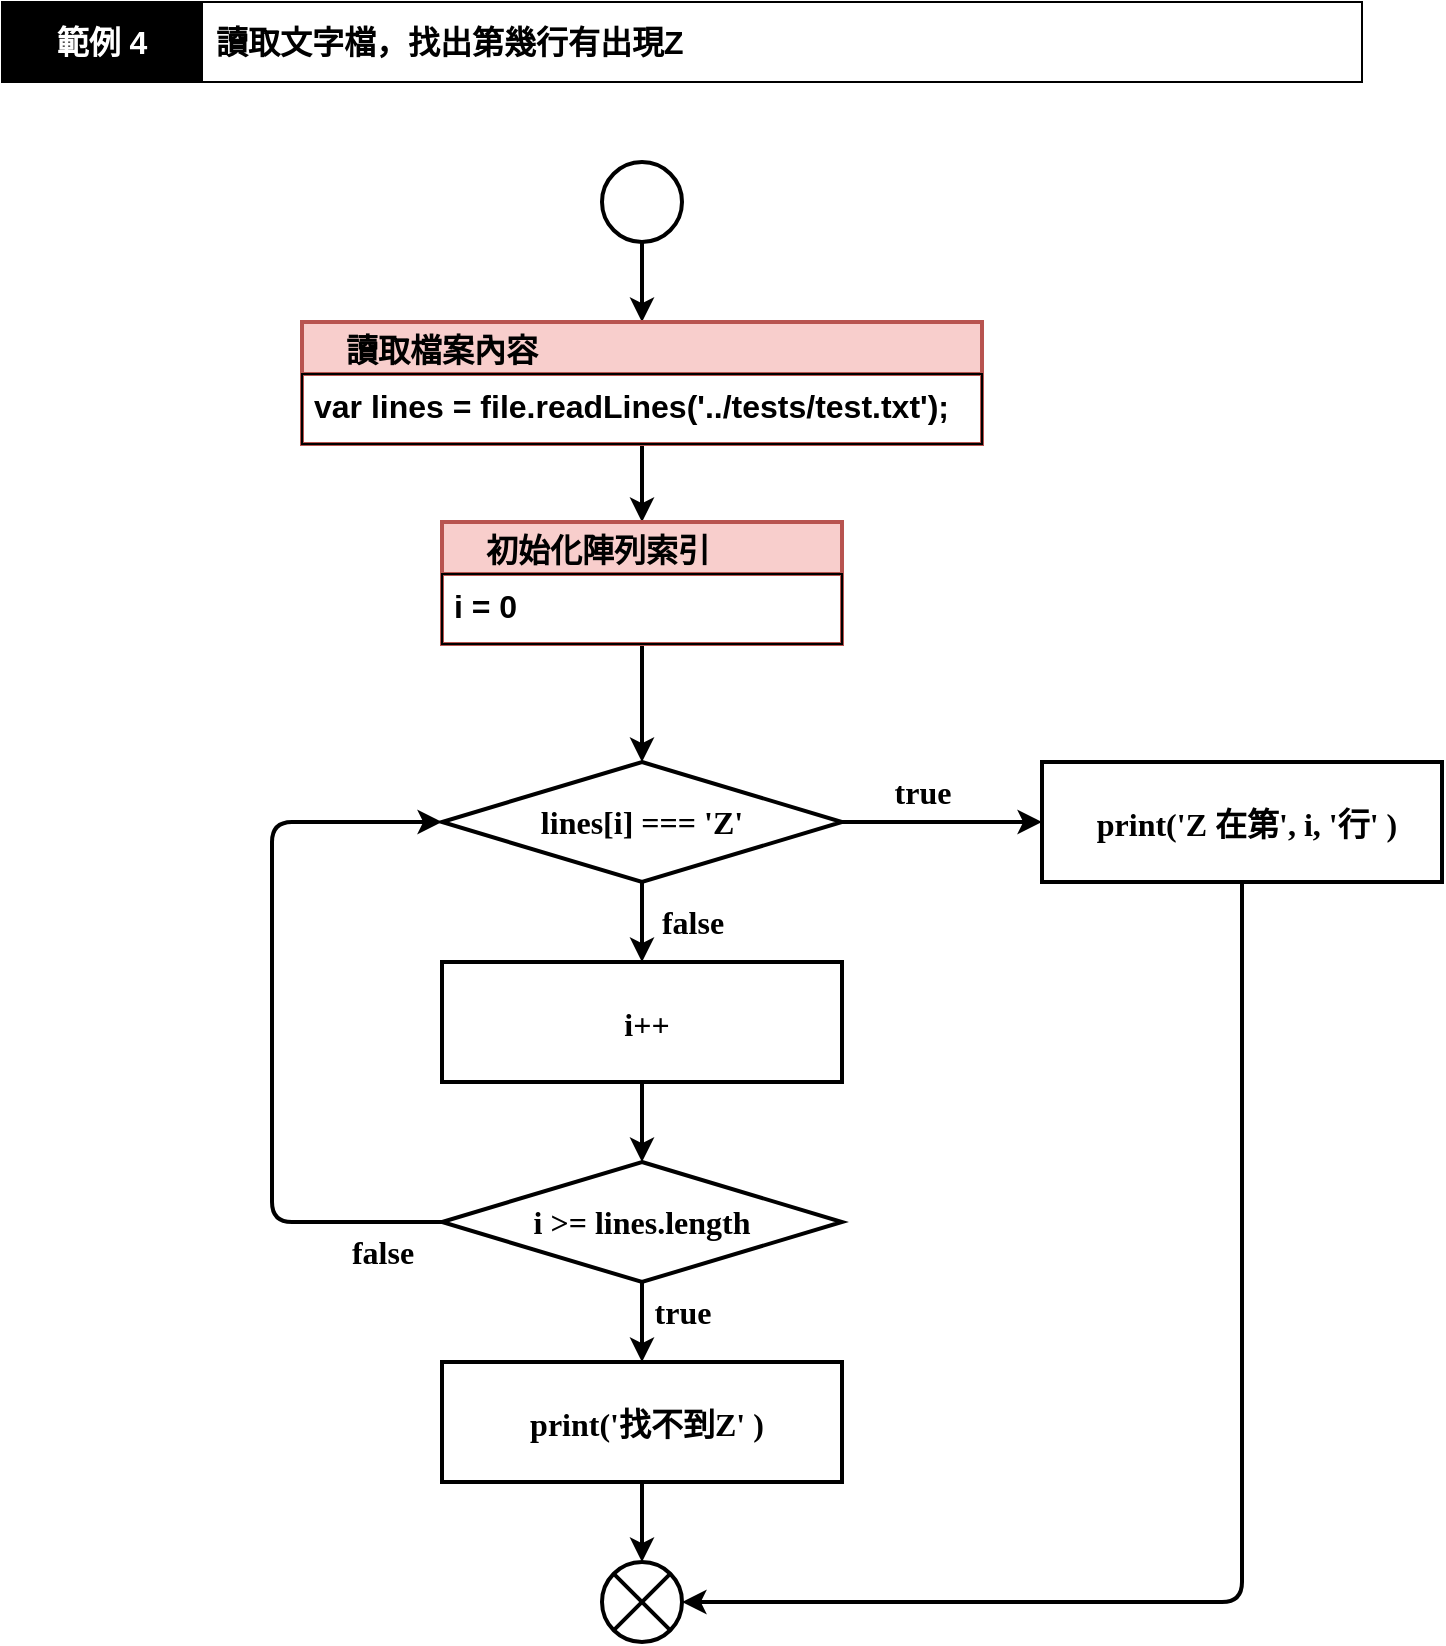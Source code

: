<mxfile compressed="false" version="20.3.0" type="device" pages="2">
  <diagram id="zHJoLA6md0Yeo67uzJwa" name="第1頁">
    <mxGraphModel dx="782" dy="539" grid="1" gridSize="5" guides="0" tooltips="1" connect="1" arrows="1" fold="1" page="1" pageScale="1" pageWidth="827" pageHeight="1169" math="0" shadow="0">
      <root>
        <mxCell id="0" />
        <mxCell id="1" parent="0" />
        <mxCell id="m3pfPtTyuK7HYTcpv6uo-1" style="edgeStyle=orthogonalEdgeStyle;rounded=1;sketch=0;orthogonalLoop=1;jettySize=auto;html=1;fontFamily=Helvetica;fontSize=16;strokeWidth=2;exitX=0.5;exitY=1;exitDx=0;exitDy=0;fontStyle=1" parent="1" source="m3pfPtTyuK7HYTcpv6uo-2" target="ai_2cDfEiX9HVFkp-4g_-1" edge="1">
          <mxGeometry relative="1" as="geometry">
            <mxPoint x="330" y="20" as="sourcePoint" />
            <mxPoint x="360.0" y="180" as="targetPoint" />
          </mxGeometry>
        </mxCell>
        <object label="" type="ENTRY_POINT" id="m3pfPtTyuK7HYTcpv6uo-2">
          <mxCell style="ellipse;fontStyle=1;fontSize=16;sketch=0;rounded=1;align=left;fontFamily=Helvetica;strokeWidth=2;shadow=0;html=0;" parent="1" vertex="1">
            <mxGeometry x="340" y="100" width="40" height="40" as="geometry" />
          </mxCell>
        </object>
        <object label="" type="EXIT_POINT" id="m3pfPtTyuK7HYTcpv6uo-22">
          <mxCell style="shape=sumEllipse;perimeter=ellipsePerimeter;backgroundOutline=1;fontStyle=1;fontSize=16;sketch=0;rounded=1;fontFamily=Tahoma;align=left;strokeWidth=2;shadow=0;html=0;" parent="1" vertex="1">
            <mxGeometry x="340" y="800" width="40" height="40" as="geometry" />
          </mxCell>
        </object>
        <mxCell id="UbTHWvcrtNXVTwTKfJbN-1" value="讀取文字檔，找出第幾行有出現Z" style="text;html=1;strokeColor=default;fillColor=none;align=left;verticalAlign=middle;whiteSpace=wrap;rounded=0;spacingLeft=5;strokeWidth=1;fontSize=16;movable=1;resizable=1;rotatable=1;deletable=1;editable=1;connectable=1;fontFamily=Helvetica;fontStyle=1" parent="1" vertex="1">
          <mxGeometry x="140" y="20" width="580" height="40" as="geometry" />
        </mxCell>
        <mxCell id="UbTHWvcrtNXVTwTKfJbN-2" value="範例 4" style="rounded=0;whiteSpace=wrap;html=1;fillColor=#000000;fontColor=#FFFFFF;fontSize=16;fontStyle=1;strokeWidth=1;movable=1;resizable=1;rotatable=1;deletable=1;editable=1;connectable=1;fontFamily=Helvetica;" parent="1" vertex="1">
          <mxGeometry x="40" y="20" width="100" height="40" as="geometry" />
        </mxCell>
        <mxCell id="idDw4R9JF5c2FKg-5Vj5-6" style="edgeStyle=orthogonalEdgeStyle;rounded=0;orthogonalLoop=1;jettySize=auto;html=1;entryX=0.5;entryY=0;entryDx=0;entryDy=0;entryPerimeter=0;fontFamily=Helvetica;fontSize=16;exitX=0.5;exitY=1;exitDx=0;exitDy=0;fontStyle=1;strokeWidth=2;" parent="1" source="ai_2cDfEiX9HVFkp-4g_-4" target="idDw4R9JF5c2FKg-5Vj5-2" edge="1">
          <mxGeometry relative="1" as="geometry">
            <mxPoint x="360" y="340" as="sourcePoint" />
          </mxGeometry>
        </mxCell>
        <mxCell id="idDw4R9JF5c2FKg-5Vj5-5" style="edgeStyle=orthogonalEdgeStyle;rounded=0;orthogonalLoop=1;jettySize=auto;html=1;fontFamily=Tahoma;fontSize=16;entryX=0;entryY=0.5;entryDx=0;entryDy=0;fontStyle=1;strokeWidth=2;" parent="1" source="idDw4R9JF5c2FKg-5Vj5-2" target="idDw4R9JF5c2FKg-5Vj5-3" edge="1">
          <mxGeometry relative="1" as="geometry" />
        </mxCell>
        <mxCell id="idDw4R9JF5c2FKg-5Vj5-8" value="true" style="edgeLabel;html=1;align=center;verticalAlign=middle;resizable=0;points=[];fontSize=16;fontFamily=Tahoma;fontStyle=1" parent="idDw4R9JF5c2FKg-5Vj5-5" vertex="1" connectable="0">
          <mxGeometry x="-0.242" relative="1" as="geometry">
            <mxPoint x="2" y="-15" as="offset" />
          </mxGeometry>
        </mxCell>
        <mxCell id="idDw4R9JF5c2FKg-5Vj5-17" style="edgeStyle=orthogonalEdgeStyle;rounded=0;orthogonalLoop=1;jettySize=auto;html=1;fontFamily=Tahoma;fontSize=16;fontStyle=1;strokeWidth=2;" parent="1" source="idDw4R9JF5c2FKg-5Vj5-2" target="idDw4R9JF5c2FKg-5Vj5-7" edge="1">
          <mxGeometry relative="1" as="geometry" />
        </mxCell>
        <mxCell id="idDw4R9JF5c2FKg-5Vj5-18" value="false" style="edgeLabel;html=1;align=center;verticalAlign=middle;resizable=0;points=[];fontSize=16;fontFamily=Tahoma;fontStyle=1" parent="idDw4R9JF5c2FKg-5Vj5-17" vertex="1" connectable="0">
          <mxGeometry x="0.236" y="-1" relative="1" as="geometry">
            <mxPoint x="26" y="-5" as="offset" />
          </mxGeometry>
        </mxCell>
        <object label="lines[i] === &#39;Z&#39;" type="DECISION" id="idDw4R9JF5c2FKg-5Vj5-2">
          <mxCell style="strokeWidth=2;html=1;shape=mxgraph.flowchart.decision;whiteSpace=wrap;rounded=0;shadow=0;fontFamily=Tahoma;fontSize=16;fontStyle=1" parent="1" vertex="1">
            <mxGeometry x="260" y="400" width="200" height="60" as="geometry" />
          </mxCell>
        </object>
        <mxCell id="idDw4R9JF5c2FKg-5Vj5-4" style="edgeStyle=orthogonalEdgeStyle;rounded=1;orthogonalLoop=1;jettySize=auto;html=1;entryX=1;entryY=0.5;entryDx=0;entryDy=0;fontFamily=Tahoma;fontSize=16;exitX=0.5;exitY=1;exitDx=0;exitDy=0;fontStyle=1;strokeWidth=2;" parent="1" source="idDw4R9JF5c2FKg-5Vj5-3" target="m3pfPtTyuK7HYTcpv6uo-22" edge="1">
          <mxGeometry relative="1" as="geometry" />
        </mxCell>
        <object label="print(&#39;Z 在第&#39;, i, &#39;行&#39; )" type="PROCESS" id="idDw4R9JF5c2FKg-5Vj5-3">
          <mxCell style="fontSize=16;fontStyle=1;sketch=0;rounded=0;fontFamily=Tahoma;align=center;strokeWidth=2;arcSize=7;shadow=0;html=0;spacingLeft=5;verticalAlign=middle;spacingTop=0;spacing=5;" parent="1" vertex="1">
            <mxGeometry x="560" y="400" width="200" height="60" as="geometry" />
          </mxCell>
        </object>
        <mxCell id="idDw4R9JF5c2FKg-5Vj5-14" style="edgeStyle=orthogonalEdgeStyle;rounded=0;orthogonalLoop=1;jettySize=auto;html=1;fontFamily=Tahoma;fontSize=16;fontStyle=1;strokeWidth=2;" parent="1" source="idDw4R9JF5c2FKg-5Vj5-7" target="idDw4R9JF5c2FKg-5Vj5-10" edge="1">
          <mxGeometry relative="1" as="geometry" />
        </mxCell>
        <object label="i++" type="PROCESS" id="idDw4R9JF5c2FKg-5Vj5-7">
          <mxCell style="fontSize=16;fontStyle=1;sketch=0;rounded=0;fontFamily=Tahoma;align=center;strokeWidth=2;arcSize=7;shadow=0;html=0;spacingLeft=5;verticalAlign=middle;spacingTop=0;spacing=5;" parent="1" vertex="1">
            <mxGeometry x="260" y="500" width="200" height="60" as="geometry" />
          </mxCell>
        </object>
        <mxCell id="idDw4R9JF5c2FKg-5Vj5-19" style="edgeStyle=orthogonalEdgeStyle;rounded=1;orthogonalLoop=1;jettySize=auto;html=1;fontFamily=Tahoma;fontSize=16;entryX=0;entryY=0.5;entryDx=0;entryDy=0;entryPerimeter=0;fontStyle=1;strokeWidth=2;" parent="1" source="idDw4R9JF5c2FKg-5Vj5-10" target="idDw4R9JF5c2FKg-5Vj5-2" edge="1">
          <mxGeometry relative="1" as="geometry">
            <mxPoint x="135" y="475" as="targetPoint" />
            <Array as="points">
              <mxPoint x="175" y="630" />
              <mxPoint x="175" y="430" />
            </Array>
          </mxGeometry>
        </mxCell>
        <mxCell id="idDw4R9JF5c2FKg-5Vj5-20" value="false" style="edgeLabel;html=1;align=center;verticalAlign=middle;resizable=0;points=[];fontSize=16;fontFamily=Tahoma;fontStyle=1" parent="idDw4R9JF5c2FKg-5Vj5-19" vertex="1" connectable="0">
          <mxGeometry x="0.23" y="2" relative="1" as="geometry">
            <mxPoint x="57" y="157" as="offset" />
          </mxGeometry>
        </mxCell>
        <mxCell id="idDw4R9JF5c2FKg-5Vj5-21" style="edgeStyle=orthogonalEdgeStyle;rounded=0;orthogonalLoop=1;jettySize=auto;html=1;entryX=0.5;entryY=0;entryDx=0;entryDy=0;fontFamily=Tahoma;fontSize=16;fontStyle=1;strokeWidth=2;" parent="1" source="idDw4R9JF5c2FKg-5Vj5-10" target="ai_2cDfEiX9HVFkp-4g_-13" edge="1">
          <mxGeometry relative="1" as="geometry" />
        </mxCell>
        <mxCell id="idDw4R9JF5c2FKg-5Vj5-22" value="true" style="edgeLabel;html=1;align=center;verticalAlign=middle;resizable=0;points=[];fontSize=16;fontFamily=Tahoma;fontStyle=1" parent="idDw4R9JF5c2FKg-5Vj5-21" vertex="1" connectable="0">
          <mxGeometry x="-0.273" y="1" relative="1" as="geometry">
            <mxPoint x="19" as="offset" />
          </mxGeometry>
        </mxCell>
        <object label="i &amp;gt;= lines.length" type="DECISION" id="idDw4R9JF5c2FKg-5Vj5-10">
          <mxCell style="strokeWidth=2;html=1;shape=mxgraph.flowchart.decision;whiteSpace=wrap;rounded=0;shadow=0;fontFamily=Tahoma;fontSize=16;fontStyle=1" parent="1" vertex="1">
            <mxGeometry x="260" y="600" width="200" height="60" as="geometry" />
          </mxCell>
        </object>
        <mxCell id="ai_2cDfEiX9HVFkp-4g_-3" style="edgeStyle=orthogonalEdgeStyle;rounded=0;orthogonalLoop=1;jettySize=auto;html=1;fontFamily=Helvetica;fontSize=16;entryX=0.5;entryY=0;entryDx=0;entryDy=0;strokeWidth=2;" parent="1" source="ai_2cDfEiX9HVFkp-4g_-1" target="ai_2cDfEiX9HVFkp-4g_-4" edge="1">
          <mxGeometry relative="1" as="geometry">
            <mxPoint x="360" y="280" as="targetPoint" />
          </mxGeometry>
        </mxCell>
        <object label="讀取檔案內容" type="PROCESS" id="ai_2cDfEiX9HVFkp-4g_-1">
          <mxCell style="swimlane;fontStyle=1;childLayout=stackLayout;horizontal=1;startSize=26;horizontalStack=0;resizeParent=1;resizeParentMax=0;resizeLast=0;collapsible=1;marginBottom=0;fontFamily=Helvetica;fontSize=16;align=left;spacingLeft=20;strokeWidth=2;fillColor=#f8cecc;strokeColor=#b85450;" parent="1" vertex="1">
            <mxGeometry x="190" y="180" width="340" height="61" as="geometry">
              <mxRectangle x="260" y="200" width="200" height="30" as="alternateBounds" />
            </mxGeometry>
          </mxCell>
        </object>
        <mxCell id="ai_2cDfEiX9HVFkp-4g_-2" value="var lines = file.readLines(&#39;../tests/test.txt&#39;);" style="text;strokeColor=default;fillColor=none;align=left;verticalAlign=top;spacingLeft=4;spacingRight=4;overflow=hidden;rotatable=0;points=[[0,0.5],[1,0.5]];portConstraint=eastwest;fontFamily=Helvetica;fontSize=16;autosize=1;fontStyle=1" parent="ai_2cDfEiX9HVFkp-4g_-1" vertex="1">
          <mxGeometry y="26" width="340" height="35" as="geometry" />
        </mxCell>
        <object label="初始化陣列索引" type="PROCESS" id="ai_2cDfEiX9HVFkp-4g_-4">
          <mxCell style="swimlane;fontStyle=1;childLayout=stackLayout;horizontal=1;startSize=26;fillColor=#f8cecc;horizontalStack=0;resizeParent=1;resizeParentMax=0;resizeLast=0;collapsible=1;marginBottom=0;fontFamily=Helvetica;fontSize=16;align=left;spacingLeft=20;strokeWidth=2;strokeColor=#b85450;" parent="1" vertex="1">
            <mxGeometry x="260" y="280" width="200" height="61" as="geometry">
              <mxRectangle x="260" y="280" width="160" height="30" as="alternateBounds" />
            </mxGeometry>
          </mxCell>
        </object>
        <mxCell id="ai_2cDfEiX9HVFkp-4g_-5" value="i = 0" style="text;strokeColor=default;fillColor=none;align=left;verticalAlign=top;spacingLeft=4;spacingRight=4;overflow=hidden;rotatable=0;points=[[0,0.5],[1,0.5]];portConstraint=eastwest;fontFamily=Helvetica;fontSize=16;autosize=1;fontStyle=1" parent="ai_2cDfEiX9HVFkp-4g_-4" vertex="1">
          <mxGeometry y="26" width="200" height="35" as="geometry" />
        </mxCell>
        <mxCell id="ai_2cDfEiX9HVFkp-4g_-15" style="edgeStyle=orthogonalEdgeStyle;rounded=1;orthogonalLoop=1;jettySize=auto;html=1;entryX=0.5;entryY=0;entryDx=0;entryDy=0;strokeWidth=2;fontFamily=Tahoma;fontSize=16;" parent="1" source="ai_2cDfEiX9HVFkp-4g_-13" target="m3pfPtTyuK7HYTcpv6uo-22" edge="1">
          <mxGeometry relative="1" as="geometry" />
        </mxCell>
        <object label="print(&#39;找不到Z&#39; )" type="PROCESS" id="ai_2cDfEiX9HVFkp-4g_-13">
          <mxCell style="fontSize=16;fontStyle=1;sketch=0;rounded=0;fontFamily=Tahoma;align=center;strokeWidth=2;arcSize=7;shadow=0;html=0;spacingLeft=5;verticalAlign=middle;spacingTop=0;spacing=5;" parent="1" vertex="1">
            <mxGeometry x="260" y="700" width="200" height="60" as="geometry" />
          </mxCell>
        </object>
      </root>
    </mxGraphModel>
  </diagram>
  <diagram id="aGNKJdSmAKUPN5pgu-52" name="第2頁">
    <mxGraphModel dx="782" dy="539" grid="1" gridSize="10" guides="1" tooltips="1" connect="1" arrows="1" fold="1" page="1" pageScale="1" pageWidth="1169" pageHeight="827" math="0" shadow="0">
      <root>
        <mxCell id="0" />
        <mxCell id="1" parent="0" />
      </root>
    </mxGraphModel>
  </diagram>
</mxfile>
